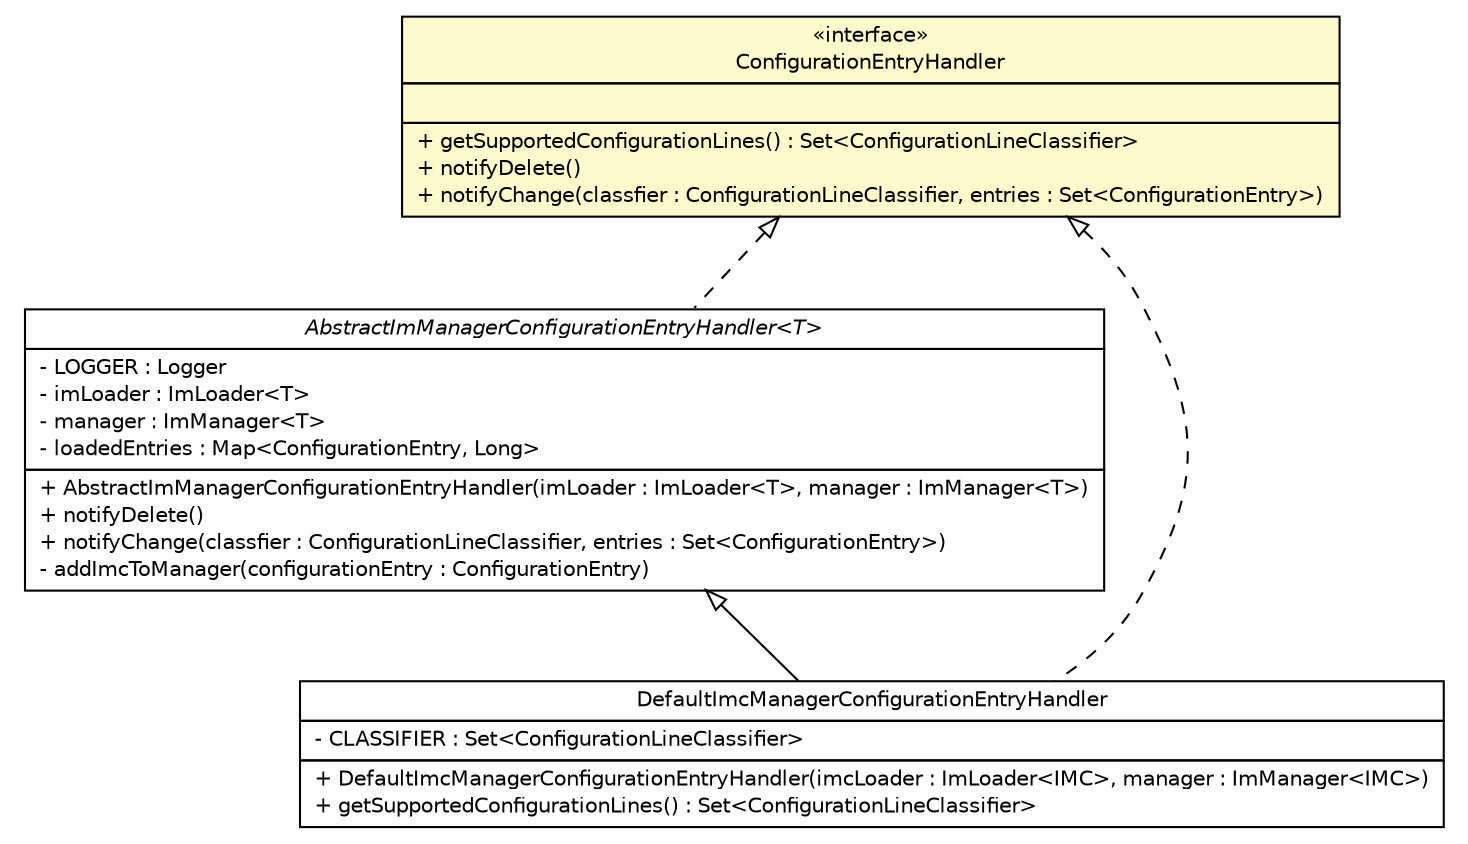 #!/usr/local/bin/dot
#
# Class diagram 
# Generated by UMLGraph version R5_6 (http://www.umlgraph.org/)
#

digraph G {
	edge [fontname="Helvetica",fontsize=10,labelfontname="Helvetica",labelfontsize=10];
	node [fontname="Helvetica",fontsize=10,shape=plaintext];
	nodesep=0.25;
	ranksep=0.5;
	// de.hsbremen.tc.tnc.tnccs.im.loader.ConfigurationEntryHandler
	c6959 [label=<<table title="de.hsbremen.tc.tnc.tnccs.im.loader.ConfigurationEntryHandler" border="0" cellborder="1" cellspacing="0" cellpadding="2" port="p" bgcolor="lemonChiffon" href="./ConfigurationEntryHandler.html">
		<tr><td><table border="0" cellspacing="0" cellpadding="1">
<tr><td align="center" balign="center"> &#171;interface&#187; </td></tr>
<tr><td align="center" balign="center"> ConfigurationEntryHandler </td></tr>
		</table></td></tr>
		<tr><td><table border="0" cellspacing="0" cellpadding="1">
<tr><td align="left" balign="left">  </td></tr>
		</table></td></tr>
		<tr><td><table border="0" cellspacing="0" cellpadding="1">
<tr><td align="left" balign="left"> + getSupportedConfigurationLines() : Set&lt;ConfigurationLineClassifier&gt; </td></tr>
<tr><td align="left" balign="left"> + notifyDelete() </td></tr>
<tr><td align="left" balign="left"> + notifyChange(classfier : ConfigurationLineClassifier, entries : Set&lt;ConfigurationEntry&gt;) </td></tr>
		</table></td></tr>
		</table>>, URL="./ConfigurationEntryHandler.html", fontname="Helvetica", fontcolor="black", fontsize=10.0];
	// de.hsbremen.tc.tnc.tnccs.im.loader.simple.AbstractImManagerConfigurationEntryHandler<T>
	c6967 [label=<<table title="de.hsbremen.tc.tnc.tnccs.im.loader.simple.AbstractImManagerConfigurationEntryHandler" border="0" cellborder="1" cellspacing="0" cellpadding="2" port="p" href="./simple/AbstractImManagerConfigurationEntryHandler.html">
		<tr><td><table border="0" cellspacing="0" cellpadding="1">
<tr><td align="center" balign="center"><font face="Helvetica-Oblique"> AbstractImManagerConfigurationEntryHandler&lt;T&gt; </font></td></tr>
		</table></td></tr>
		<tr><td><table border="0" cellspacing="0" cellpadding="1">
<tr><td align="left" balign="left"> - LOGGER : Logger </td></tr>
<tr><td align="left" balign="left"> - imLoader : ImLoader&lt;T&gt; </td></tr>
<tr><td align="left" balign="left"> - manager : ImManager&lt;T&gt; </td></tr>
<tr><td align="left" balign="left"> - loadedEntries : Map&lt;ConfigurationEntry, Long&gt; </td></tr>
		</table></td></tr>
		<tr><td><table border="0" cellspacing="0" cellpadding="1">
<tr><td align="left" balign="left"> + AbstractImManagerConfigurationEntryHandler(imLoader : ImLoader&lt;T&gt;, manager : ImManager&lt;T&gt;) </td></tr>
<tr><td align="left" balign="left"> + notifyDelete() </td></tr>
<tr><td align="left" balign="left"> + notifyChange(classfier : ConfigurationLineClassifier, entries : Set&lt;ConfigurationEntry&gt;) </td></tr>
<tr><td align="left" balign="left"> - addImcToManager(configurationEntry : ConfigurationEntry) </td></tr>
		</table></td></tr>
		</table>>, URL="./simple/AbstractImManagerConfigurationEntryHandler.html", fontname="Helvetica", fontcolor="black", fontsize=10.0];
	// de.hsbremen.tc.tnc.tnccs.im.loader.simple.DefaultImcManagerConfigurationEntryHandler
	c6974 [label=<<table title="de.hsbremen.tc.tnc.tnccs.im.loader.simple.DefaultImcManagerConfigurationEntryHandler" border="0" cellborder="1" cellspacing="0" cellpadding="2" port="p" href="./simple/DefaultImcManagerConfigurationEntryHandler.html">
		<tr><td><table border="0" cellspacing="0" cellpadding="1">
<tr><td align="center" balign="center"> DefaultImcManagerConfigurationEntryHandler </td></tr>
		</table></td></tr>
		<tr><td><table border="0" cellspacing="0" cellpadding="1">
<tr><td align="left" balign="left"> - CLASSIFIER : Set&lt;ConfigurationLineClassifier&gt; </td></tr>
		</table></td></tr>
		<tr><td><table border="0" cellspacing="0" cellpadding="1">
<tr><td align="left" balign="left"> + DefaultImcManagerConfigurationEntryHandler(imcLoader : ImLoader&lt;IMC&gt;, manager : ImManager&lt;IMC&gt;) </td></tr>
<tr><td align="left" balign="left"> + getSupportedConfigurationLines() : Set&lt;ConfigurationLineClassifier&gt; </td></tr>
		</table></td></tr>
		</table>>, URL="./simple/DefaultImcManagerConfigurationEntryHandler.html", fontname="Helvetica", fontcolor="black", fontsize=10.0];
	//de.hsbremen.tc.tnc.tnccs.im.loader.simple.AbstractImManagerConfigurationEntryHandler<T> implements de.hsbremen.tc.tnc.tnccs.im.loader.ConfigurationEntryHandler
	c6959:p -> c6967:p [dir=back,arrowtail=empty,style=dashed];
	//de.hsbremen.tc.tnc.tnccs.im.loader.simple.DefaultImcManagerConfigurationEntryHandler extends de.hsbremen.tc.tnc.tnccs.im.loader.simple.AbstractImManagerConfigurationEntryHandler<org.trustedcomputinggroup.tnc.ifimc.IMC>
	c6967:p -> c6974:p [dir=back,arrowtail=empty];
	//de.hsbremen.tc.tnc.tnccs.im.loader.simple.DefaultImcManagerConfigurationEntryHandler implements de.hsbremen.tc.tnc.tnccs.im.loader.ConfigurationEntryHandler
	c6959:p -> c6974:p [dir=back,arrowtail=empty,style=dashed];
}

